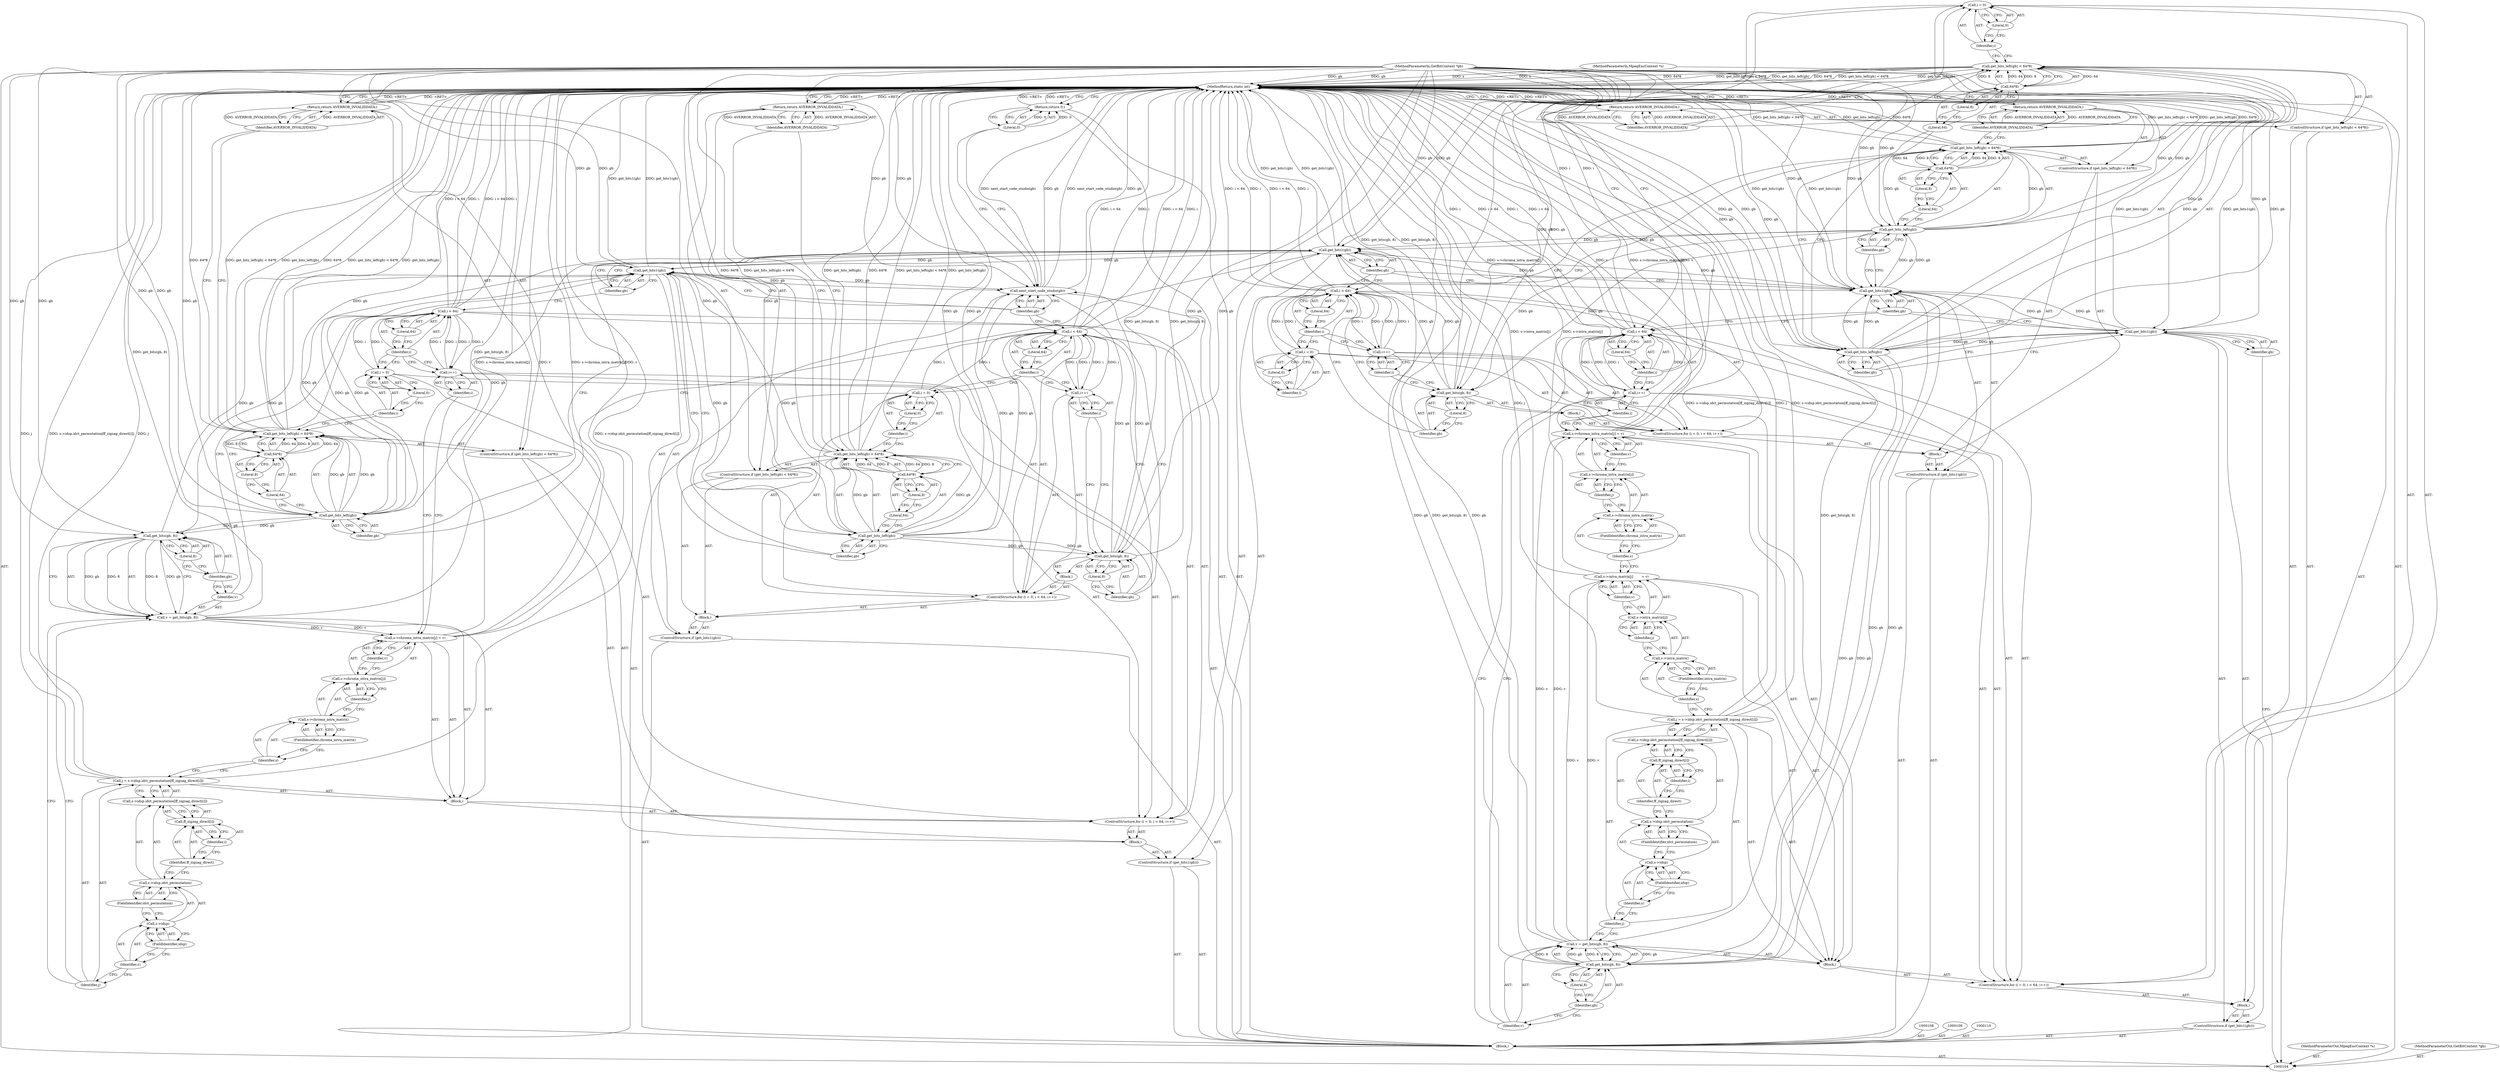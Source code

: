 digraph "0_FFmpeg_5aba5b89d0b1d73164d3b81764828bb8b20ff32a" {
"1000125" [label="(Call,i = 0)"];
"1000126" [label="(Identifier,i)"];
"1000127" [label="(Literal,0)"];
"1000128" [label="(Call,i < 64)"];
"1000129" [label="(Identifier,i)"];
"1000130" [label="(Literal,64)"];
"1000131" [label="(Call,i++)"];
"1000132" [label="(Identifier,i)"];
"1000133" [label="(Block,)"];
"1000124" [label="(ControlStructure,for (i = 0; i < 64; i++))"];
"1000134" [label="(Call,v = get_bits(gb, 8))"];
"1000135" [label="(Identifier,v)"];
"1000136" [label="(Call,get_bits(gb, 8))"];
"1000137" [label="(Identifier,gb)"];
"1000138" [label="(Literal,8)"];
"1000139" [label="(Call,j = s->idsp.idct_permutation[ff_zigzag_direct[i]])"];
"1000140" [label="(Identifier,j)"];
"1000141" [label="(Call,s->idsp.idct_permutation[ff_zigzag_direct[i]])"];
"1000142" [label="(Call,s->idsp.idct_permutation)"];
"1000143" [label="(Call,s->idsp)"];
"1000144" [label="(Identifier,s)"];
"1000145" [label="(FieldIdentifier,idsp)"];
"1000146" [label="(FieldIdentifier,idct_permutation)"];
"1000147" [label="(Call,ff_zigzag_direct[i])"];
"1000148" [label="(Identifier,ff_zigzag_direct)"];
"1000149" [label="(Identifier,i)"];
"1000150" [label="(Call,s->intra_matrix[j]        = v)"];
"1000151" [label="(Call,s->intra_matrix[j])"];
"1000152" [label="(Call,s->intra_matrix)"];
"1000153" [label="(Identifier,s)"];
"1000154" [label="(FieldIdentifier,intra_matrix)"];
"1000155" [label="(Identifier,j)"];
"1000156" [label="(Identifier,v)"];
"1000157" [label="(Call,s->chroma_intra_matrix[j] = v)"];
"1000158" [label="(Call,s->chroma_intra_matrix[j])"];
"1000159" [label="(Call,s->chroma_intra_matrix)"];
"1000160" [label="(Identifier,s)"];
"1000161" [label="(FieldIdentifier,chroma_intra_matrix)"];
"1000162" [label="(Identifier,j)"];
"1000163" [label="(Identifier,v)"];
"1000166" [label="(Identifier,gb)"];
"1000167" [label="(Block,)"];
"1000164" [label="(ControlStructure,if (get_bits1(gb)))"];
"1000165" [label="(Call,get_bits1(gb))"];
"1000169" [label="(Call,get_bits_left(gb) < 64*8)"];
"1000170" [label="(Call,get_bits_left(gb))"];
"1000171" [label="(Identifier,gb)"];
"1000172" [label="(Call,64*8)"];
"1000173" [label="(Literal,64)"];
"1000174" [label="(Literal,8)"];
"1000168" [label="(ControlStructure,if (get_bits_left(gb) < 64*8))"];
"1000266" [label="(MethodReturn,static int)"];
"1000105" [label="(MethodParameterIn,MpegEncContext *s)"];
"1000325" [label="(MethodParameterOut,MpegEncContext *s)"];
"1000106" [label="(MethodParameterIn,GetBitContext *gb)"];
"1000326" [label="(MethodParameterOut,GetBitContext *gb)"];
"1000175" [label="(Return,return AVERROR_INVALIDDATA;)"];
"1000176" [label="(Identifier,AVERROR_INVALIDDATA)"];
"1000178" [label="(Call,i = 0)"];
"1000179" [label="(Identifier,i)"];
"1000180" [label="(Literal,0)"];
"1000181" [label="(Call,i < 64)"];
"1000182" [label="(Identifier,i)"];
"1000183" [label="(Literal,64)"];
"1000184" [label="(Call,i++)"];
"1000185" [label="(Identifier,i)"];
"1000186" [label="(Block,)"];
"1000177" [label="(ControlStructure,for (i = 0; i < 64; i++))"];
"1000187" [label="(Call,get_bits(gb, 8))"];
"1000188" [label="(Identifier,gb)"];
"1000189" [label="(Literal,8)"];
"1000192" [label="(Identifier,gb)"];
"1000193" [label="(Block,)"];
"1000190" [label="(ControlStructure,if (get_bits1(gb)))"];
"1000191" [label="(Call,get_bits1(gb))"];
"1000195" [label="(Call,get_bits_left(gb) < 64*8)"];
"1000196" [label="(Call,get_bits_left(gb))"];
"1000197" [label="(Identifier,gb)"];
"1000198" [label="(Call,64*8)"];
"1000199" [label="(Literal,64)"];
"1000200" [label="(Literal,8)"];
"1000194" [label="(ControlStructure,if (get_bits_left(gb) < 64*8))"];
"1000201" [label="(Return,return AVERROR_INVALIDDATA;)"];
"1000202" [label="(Identifier,AVERROR_INVALIDDATA)"];
"1000107" [label="(Block,)"];
"1000204" [label="(Call,i = 0)"];
"1000205" [label="(Identifier,i)"];
"1000206" [label="(Literal,0)"];
"1000207" [label="(Call,i < 64)"];
"1000208" [label="(Identifier,i)"];
"1000209" [label="(Literal,64)"];
"1000210" [label="(Call,i++)"];
"1000211" [label="(Identifier,i)"];
"1000212" [label="(Block,)"];
"1000203" [label="(ControlStructure,for (i = 0; i < 64; i++))"];
"1000213" [label="(Call,v = get_bits(gb, 8))"];
"1000214" [label="(Identifier,v)"];
"1000215" [label="(Call,get_bits(gb, 8))"];
"1000216" [label="(Identifier,gb)"];
"1000217" [label="(Literal,8)"];
"1000218" [label="(Call,j = s->idsp.idct_permutation[ff_zigzag_direct[i]])"];
"1000219" [label="(Identifier,j)"];
"1000220" [label="(Call,s->idsp.idct_permutation[ff_zigzag_direct[i]])"];
"1000221" [label="(Call,s->idsp.idct_permutation)"];
"1000222" [label="(Call,s->idsp)"];
"1000223" [label="(Identifier,s)"];
"1000224" [label="(FieldIdentifier,idsp)"];
"1000225" [label="(FieldIdentifier,idct_permutation)"];
"1000226" [label="(Call,ff_zigzag_direct[i])"];
"1000227" [label="(Identifier,ff_zigzag_direct)"];
"1000228" [label="(Identifier,i)"];
"1000229" [label="(Call,s->chroma_intra_matrix[j] = v)"];
"1000230" [label="(Call,s->chroma_intra_matrix[j])"];
"1000231" [label="(Call,s->chroma_intra_matrix)"];
"1000232" [label="(Identifier,s)"];
"1000233" [label="(FieldIdentifier,chroma_intra_matrix)"];
"1000234" [label="(Identifier,j)"];
"1000235" [label="(Identifier,v)"];
"1000238" [label="(Identifier,gb)"];
"1000239" [label="(Block,)"];
"1000236" [label="(ControlStructure,if (get_bits1(gb)))"];
"1000237" [label="(Call,get_bits1(gb))"];
"1000241" [label="(Call,get_bits_left(gb) < 64*8)"];
"1000242" [label="(Call,get_bits_left(gb))"];
"1000243" [label="(Identifier,gb)"];
"1000244" [label="(Call,64*8)"];
"1000245" [label="(Literal,64)"];
"1000246" [label="(Literal,8)"];
"1000240" [label="(ControlStructure,if (get_bits_left(gb) < 64*8))"];
"1000247" [label="(Return,return AVERROR_INVALIDDATA;)"];
"1000248" [label="(Identifier,AVERROR_INVALIDDATA)"];
"1000250" [label="(Call,i = 0)"];
"1000251" [label="(Identifier,i)"];
"1000252" [label="(Literal,0)"];
"1000253" [label="(Call,i < 64)"];
"1000254" [label="(Identifier,i)"];
"1000255" [label="(Literal,64)"];
"1000256" [label="(Call,i++)"];
"1000257" [label="(Identifier,i)"];
"1000258" [label="(Block,)"];
"1000249" [label="(ControlStructure,for (i = 0; i < 64; i++))"];
"1000259" [label="(Call,get_bits(gb, 8))"];
"1000260" [label="(Identifier,gb)"];
"1000261" [label="(Literal,8)"];
"1000263" [label="(Identifier,gb)"];
"1000262" [label="(Call,next_start_code_studio(gb))"];
"1000265" [label="(Literal,0)"];
"1000264" [label="(Return,return 0;)"];
"1000113" [label="(Identifier,gb)"];
"1000114" [label="(Block,)"];
"1000111" [label="(ControlStructure,if (get_bits1(gb)))"];
"1000112" [label="(Call,get_bits1(gb))"];
"1000116" [label="(Call,get_bits_left(gb) < 64*8)"];
"1000117" [label="(Call,get_bits_left(gb))"];
"1000118" [label="(Identifier,gb)"];
"1000119" [label="(Call,64*8)"];
"1000120" [label="(Literal,64)"];
"1000121" [label="(Literal,8)"];
"1000115" [label="(ControlStructure,if (get_bits_left(gb) < 64*8))"];
"1000122" [label="(Return,return AVERROR_INVALIDDATA;)"];
"1000123" [label="(Identifier,AVERROR_INVALIDDATA)"];
"1000125" -> "1000124"  [label="AST: "];
"1000125" -> "1000127"  [label="CFG: "];
"1000126" -> "1000125"  [label="AST: "];
"1000127" -> "1000125"  [label="AST: "];
"1000129" -> "1000125"  [label="CFG: "];
"1000125" -> "1000128"  [label="DDG: i"];
"1000126" -> "1000125"  [label="AST: "];
"1000126" -> "1000116"  [label="CFG: "];
"1000127" -> "1000126"  [label="CFG: "];
"1000127" -> "1000125"  [label="AST: "];
"1000127" -> "1000126"  [label="CFG: "];
"1000125" -> "1000127"  [label="CFG: "];
"1000128" -> "1000124"  [label="AST: "];
"1000128" -> "1000130"  [label="CFG: "];
"1000129" -> "1000128"  [label="AST: "];
"1000130" -> "1000128"  [label="AST: "];
"1000135" -> "1000128"  [label="CFG: "];
"1000166" -> "1000128"  [label="CFG: "];
"1000128" -> "1000266"  [label="DDG: i"];
"1000128" -> "1000266"  [label="DDG: i < 64"];
"1000125" -> "1000128"  [label="DDG: i"];
"1000131" -> "1000128"  [label="DDG: i"];
"1000128" -> "1000131"  [label="DDG: i"];
"1000129" -> "1000128"  [label="AST: "];
"1000129" -> "1000125"  [label="CFG: "];
"1000129" -> "1000131"  [label="CFG: "];
"1000130" -> "1000129"  [label="CFG: "];
"1000130" -> "1000128"  [label="AST: "];
"1000130" -> "1000129"  [label="CFG: "];
"1000128" -> "1000130"  [label="CFG: "];
"1000131" -> "1000124"  [label="AST: "];
"1000131" -> "1000132"  [label="CFG: "];
"1000132" -> "1000131"  [label="AST: "];
"1000129" -> "1000131"  [label="CFG: "];
"1000131" -> "1000128"  [label="DDG: i"];
"1000128" -> "1000131"  [label="DDG: i"];
"1000132" -> "1000131"  [label="AST: "];
"1000132" -> "1000157"  [label="CFG: "];
"1000131" -> "1000132"  [label="CFG: "];
"1000133" -> "1000124"  [label="AST: "];
"1000134" -> "1000133"  [label="AST: "];
"1000139" -> "1000133"  [label="AST: "];
"1000150" -> "1000133"  [label="AST: "];
"1000157" -> "1000133"  [label="AST: "];
"1000124" -> "1000114"  [label="AST: "];
"1000125" -> "1000124"  [label="AST: "];
"1000128" -> "1000124"  [label="AST: "];
"1000131" -> "1000124"  [label="AST: "];
"1000133" -> "1000124"  [label="AST: "];
"1000134" -> "1000133"  [label="AST: "];
"1000134" -> "1000136"  [label="CFG: "];
"1000135" -> "1000134"  [label="AST: "];
"1000136" -> "1000134"  [label="AST: "];
"1000140" -> "1000134"  [label="CFG: "];
"1000134" -> "1000266"  [label="DDG: get_bits(gb, 8)"];
"1000136" -> "1000134"  [label="DDG: gb"];
"1000136" -> "1000134"  [label="DDG: 8"];
"1000134" -> "1000150"  [label="DDG: v"];
"1000134" -> "1000157"  [label="DDG: v"];
"1000135" -> "1000134"  [label="AST: "];
"1000135" -> "1000128"  [label="CFG: "];
"1000137" -> "1000135"  [label="CFG: "];
"1000136" -> "1000134"  [label="AST: "];
"1000136" -> "1000138"  [label="CFG: "];
"1000137" -> "1000136"  [label="AST: "];
"1000138" -> "1000136"  [label="AST: "];
"1000134" -> "1000136"  [label="CFG: "];
"1000136" -> "1000134"  [label="DDG: gb"];
"1000136" -> "1000134"  [label="DDG: 8"];
"1000117" -> "1000136"  [label="DDG: gb"];
"1000106" -> "1000136"  [label="DDG: gb"];
"1000136" -> "1000165"  [label="DDG: gb"];
"1000137" -> "1000136"  [label="AST: "];
"1000137" -> "1000135"  [label="CFG: "];
"1000138" -> "1000137"  [label="CFG: "];
"1000138" -> "1000136"  [label="AST: "];
"1000138" -> "1000137"  [label="CFG: "];
"1000136" -> "1000138"  [label="CFG: "];
"1000139" -> "1000133"  [label="AST: "];
"1000139" -> "1000141"  [label="CFG: "];
"1000140" -> "1000139"  [label="AST: "];
"1000141" -> "1000139"  [label="AST: "];
"1000153" -> "1000139"  [label="CFG: "];
"1000139" -> "1000266"  [label="DDG: s->idsp.idct_permutation[ff_zigzag_direct[i]]"];
"1000139" -> "1000266"  [label="DDG: j"];
"1000140" -> "1000139"  [label="AST: "];
"1000140" -> "1000134"  [label="CFG: "];
"1000144" -> "1000140"  [label="CFG: "];
"1000141" -> "1000139"  [label="AST: "];
"1000141" -> "1000147"  [label="CFG: "];
"1000142" -> "1000141"  [label="AST: "];
"1000147" -> "1000141"  [label="AST: "];
"1000139" -> "1000141"  [label="CFG: "];
"1000142" -> "1000141"  [label="AST: "];
"1000142" -> "1000146"  [label="CFG: "];
"1000143" -> "1000142"  [label="AST: "];
"1000146" -> "1000142"  [label="AST: "];
"1000148" -> "1000142"  [label="CFG: "];
"1000143" -> "1000142"  [label="AST: "];
"1000143" -> "1000145"  [label="CFG: "];
"1000144" -> "1000143"  [label="AST: "];
"1000145" -> "1000143"  [label="AST: "];
"1000146" -> "1000143"  [label="CFG: "];
"1000144" -> "1000143"  [label="AST: "];
"1000144" -> "1000140"  [label="CFG: "];
"1000145" -> "1000144"  [label="CFG: "];
"1000145" -> "1000143"  [label="AST: "];
"1000145" -> "1000144"  [label="CFG: "];
"1000143" -> "1000145"  [label="CFG: "];
"1000146" -> "1000142"  [label="AST: "];
"1000146" -> "1000143"  [label="CFG: "];
"1000142" -> "1000146"  [label="CFG: "];
"1000147" -> "1000141"  [label="AST: "];
"1000147" -> "1000149"  [label="CFG: "];
"1000148" -> "1000147"  [label="AST: "];
"1000149" -> "1000147"  [label="AST: "];
"1000141" -> "1000147"  [label="CFG: "];
"1000148" -> "1000147"  [label="AST: "];
"1000148" -> "1000142"  [label="CFG: "];
"1000149" -> "1000148"  [label="CFG: "];
"1000149" -> "1000147"  [label="AST: "];
"1000149" -> "1000148"  [label="CFG: "];
"1000147" -> "1000149"  [label="CFG: "];
"1000150" -> "1000133"  [label="AST: "];
"1000150" -> "1000156"  [label="CFG: "];
"1000151" -> "1000150"  [label="AST: "];
"1000156" -> "1000150"  [label="AST: "];
"1000160" -> "1000150"  [label="CFG: "];
"1000150" -> "1000266"  [label="DDG: s->intra_matrix[j]"];
"1000134" -> "1000150"  [label="DDG: v"];
"1000151" -> "1000150"  [label="AST: "];
"1000151" -> "1000155"  [label="CFG: "];
"1000152" -> "1000151"  [label="AST: "];
"1000155" -> "1000151"  [label="AST: "];
"1000156" -> "1000151"  [label="CFG: "];
"1000152" -> "1000151"  [label="AST: "];
"1000152" -> "1000154"  [label="CFG: "];
"1000153" -> "1000152"  [label="AST: "];
"1000154" -> "1000152"  [label="AST: "];
"1000155" -> "1000152"  [label="CFG: "];
"1000153" -> "1000152"  [label="AST: "];
"1000153" -> "1000139"  [label="CFG: "];
"1000154" -> "1000153"  [label="CFG: "];
"1000154" -> "1000152"  [label="AST: "];
"1000154" -> "1000153"  [label="CFG: "];
"1000152" -> "1000154"  [label="CFG: "];
"1000155" -> "1000151"  [label="AST: "];
"1000155" -> "1000152"  [label="CFG: "];
"1000151" -> "1000155"  [label="CFG: "];
"1000156" -> "1000150"  [label="AST: "];
"1000156" -> "1000151"  [label="CFG: "];
"1000150" -> "1000156"  [label="CFG: "];
"1000157" -> "1000133"  [label="AST: "];
"1000157" -> "1000163"  [label="CFG: "];
"1000158" -> "1000157"  [label="AST: "];
"1000163" -> "1000157"  [label="AST: "];
"1000132" -> "1000157"  [label="CFG: "];
"1000157" -> "1000266"  [label="DDG: s->chroma_intra_matrix[j]"];
"1000157" -> "1000266"  [label="DDG: v"];
"1000134" -> "1000157"  [label="DDG: v"];
"1000158" -> "1000157"  [label="AST: "];
"1000158" -> "1000162"  [label="CFG: "];
"1000159" -> "1000158"  [label="AST: "];
"1000162" -> "1000158"  [label="AST: "];
"1000163" -> "1000158"  [label="CFG: "];
"1000159" -> "1000158"  [label="AST: "];
"1000159" -> "1000161"  [label="CFG: "];
"1000160" -> "1000159"  [label="AST: "];
"1000161" -> "1000159"  [label="AST: "];
"1000162" -> "1000159"  [label="CFG: "];
"1000160" -> "1000159"  [label="AST: "];
"1000160" -> "1000150"  [label="CFG: "];
"1000161" -> "1000160"  [label="CFG: "];
"1000161" -> "1000159"  [label="AST: "];
"1000161" -> "1000160"  [label="CFG: "];
"1000159" -> "1000161"  [label="CFG: "];
"1000162" -> "1000158"  [label="AST: "];
"1000162" -> "1000159"  [label="CFG: "];
"1000158" -> "1000162"  [label="CFG: "];
"1000163" -> "1000157"  [label="AST: "];
"1000163" -> "1000158"  [label="CFG: "];
"1000157" -> "1000163"  [label="CFG: "];
"1000166" -> "1000165"  [label="AST: "];
"1000166" -> "1000128"  [label="CFG: "];
"1000166" -> "1000112"  [label="CFG: "];
"1000165" -> "1000166"  [label="CFG: "];
"1000167" -> "1000164"  [label="AST: "];
"1000168" -> "1000167"  [label="AST: "];
"1000177" -> "1000167"  [label="AST: "];
"1000164" -> "1000107"  [label="AST: "];
"1000165" -> "1000164"  [label="AST: "];
"1000167" -> "1000164"  [label="AST: "];
"1000165" -> "1000164"  [label="AST: "];
"1000165" -> "1000166"  [label="CFG: "];
"1000166" -> "1000165"  [label="AST: "];
"1000171" -> "1000165"  [label="CFG: "];
"1000192" -> "1000165"  [label="CFG: "];
"1000165" -> "1000266"  [label="DDG: get_bits1(gb)"];
"1000117" -> "1000165"  [label="DDG: gb"];
"1000112" -> "1000165"  [label="DDG: gb"];
"1000136" -> "1000165"  [label="DDG: gb"];
"1000106" -> "1000165"  [label="DDG: gb"];
"1000165" -> "1000170"  [label="DDG: gb"];
"1000165" -> "1000191"  [label="DDG: gb"];
"1000169" -> "1000168"  [label="AST: "];
"1000169" -> "1000172"  [label="CFG: "];
"1000170" -> "1000169"  [label="AST: "];
"1000172" -> "1000169"  [label="AST: "];
"1000176" -> "1000169"  [label="CFG: "];
"1000179" -> "1000169"  [label="CFG: "];
"1000169" -> "1000266"  [label="DDG: 64*8"];
"1000169" -> "1000266"  [label="DDG: get_bits_left(gb) < 64*8"];
"1000169" -> "1000266"  [label="DDG: get_bits_left(gb)"];
"1000170" -> "1000169"  [label="DDG: gb"];
"1000172" -> "1000169"  [label="DDG: 64"];
"1000172" -> "1000169"  [label="DDG: 8"];
"1000170" -> "1000169"  [label="AST: "];
"1000170" -> "1000171"  [label="CFG: "];
"1000171" -> "1000170"  [label="AST: "];
"1000173" -> "1000170"  [label="CFG: "];
"1000170" -> "1000266"  [label="DDG: gb"];
"1000170" -> "1000169"  [label="DDG: gb"];
"1000165" -> "1000170"  [label="DDG: gb"];
"1000106" -> "1000170"  [label="DDG: gb"];
"1000170" -> "1000187"  [label="DDG: gb"];
"1000170" -> "1000191"  [label="DDG: gb"];
"1000171" -> "1000170"  [label="AST: "];
"1000171" -> "1000165"  [label="CFG: "];
"1000170" -> "1000171"  [label="CFG: "];
"1000172" -> "1000169"  [label="AST: "];
"1000172" -> "1000174"  [label="CFG: "];
"1000173" -> "1000172"  [label="AST: "];
"1000174" -> "1000172"  [label="AST: "];
"1000169" -> "1000172"  [label="CFG: "];
"1000172" -> "1000169"  [label="DDG: 64"];
"1000172" -> "1000169"  [label="DDG: 8"];
"1000173" -> "1000172"  [label="AST: "];
"1000173" -> "1000170"  [label="CFG: "];
"1000174" -> "1000173"  [label="CFG: "];
"1000174" -> "1000172"  [label="AST: "];
"1000174" -> "1000173"  [label="CFG: "];
"1000172" -> "1000174"  [label="CFG: "];
"1000168" -> "1000167"  [label="AST: "];
"1000169" -> "1000168"  [label="AST: "];
"1000175" -> "1000168"  [label="AST: "];
"1000266" -> "1000104"  [label="AST: "];
"1000266" -> "1000122"  [label="CFG: "];
"1000266" -> "1000175"  [label="CFG: "];
"1000266" -> "1000201"  [label="CFG: "];
"1000266" -> "1000247"  [label="CFG: "];
"1000266" -> "1000264"  [label="CFG: "];
"1000247" -> "1000266"  [label="DDG: <RET>"];
"1000201" -> "1000266"  [label="DDG: <RET>"];
"1000264" -> "1000266"  [label="DDG: <RET>"];
"1000122" -> "1000266"  [label="DDG: <RET>"];
"1000237" -> "1000266"  [label="DDG: get_bits1(gb)"];
"1000253" -> "1000266"  [label="DDG: i"];
"1000253" -> "1000266"  [label="DDG: i < 64"];
"1000181" -> "1000266"  [label="DDG: i < 64"];
"1000181" -> "1000266"  [label="DDG: i"];
"1000207" -> "1000266"  [label="DDG: i"];
"1000207" -> "1000266"  [label="DDG: i < 64"];
"1000117" -> "1000266"  [label="DDG: gb"];
"1000112" -> "1000266"  [label="DDG: get_bits1(gb)"];
"1000262" -> "1000266"  [label="DDG: next_start_code_studio(gb)"];
"1000262" -> "1000266"  [label="DDG: gb"];
"1000196" -> "1000266"  [label="DDG: gb"];
"1000116" -> "1000266"  [label="DDG: get_bits_left(gb) < 64*8"];
"1000116" -> "1000266"  [label="DDG: get_bits_left(gb)"];
"1000116" -> "1000266"  [label="DDG: 64*8"];
"1000259" -> "1000266"  [label="DDG: get_bits(gb, 8)"];
"1000169" -> "1000266"  [label="DDG: 64*8"];
"1000169" -> "1000266"  [label="DDG: get_bits_left(gb) < 64*8"];
"1000169" -> "1000266"  [label="DDG: get_bits_left(gb)"];
"1000187" -> "1000266"  [label="DDG: get_bits(gb, 8)"];
"1000150" -> "1000266"  [label="DDG: s->intra_matrix[j]"];
"1000229" -> "1000266"  [label="DDG: v"];
"1000229" -> "1000266"  [label="DDG: s->chroma_intra_matrix[j]"];
"1000105" -> "1000266"  [label="DDG: s"];
"1000218" -> "1000266"  [label="DDG: j"];
"1000218" -> "1000266"  [label="DDG: s->idsp.idct_permutation[ff_zigzag_direct[i]]"];
"1000139" -> "1000266"  [label="DDG: s->idsp.idct_permutation[ff_zigzag_direct[i]]"];
"1000139" -> "1000266"  [label="DDG: j"];
"1000195" -> "1000266"  [label="DDG: get_bits_left(gb) < 64*8"];
"1000195" -> "1000266"  [label="DDG: get_bits_left(gb)"];
"1000195" -> "1000266"  [label="DDG: 64*8"];
"1000128" -> "1000266"  [label="DDG: i"];
"1000128" -> "1000266"  [label="DDG: i < 64"];
"1000157" -> "1000266"  [label="DDG: s->chroma_intra_matrix[j]"];
"1000157" -> "1000266"  [label="DDG: v"];
"1000191" -> "1000266"  [label="DDG: get_bits1(gb)"];
"1000134" -> "1000266"  [label="DDG: get_bits(gb, 8)"];
"1000241" -> "1000266"  [label="DDG: get_bits_left(gb)"];
"1000241" -> "1000266"  [label="DDG: 64*8"];
"1000241" -> "1000266"  [label="DDG: get_bits_left(gb) < 64*8"];
"1000170" -> "1000266"  [label="DDG: gb"];
"1000213" -> "1000266"  [label="DDG: get_bits(gb, 8)"];
"1000242" -> "1000266"  [label="DDG: gb"];
"1000106" -> "1000266"  [label="DDG: gb"];
"1000165" -> "1000266"  [label="DDG: get_bits1(gb)"];
"1000175" -> "1000266"  [label="DDG: <RET>"];
"1000105" -> "1000104"  [label="AST: "];
"1000105" -> "1000266"  [label="DDG: s"];
"1000325" -> "1000104"  [label="AST: "];
"1000106" -> "1000104"  [label="AST: "];
"1000106" -> "1000266"  [label="DDG: gb"];
"1000106" -> "1000112"  [label="DDG: gb"];
"1000106" -> "1000117"  [label="DDG: gb"];
"1000106" -> "1000136"  [label="DDG: gb"];
"1000106" -> "1000165"  [label="DDG: gb"];
"1000106" -> "1000170"  [label="DDG: gb"];
"1000106" -> "1000187"  [label="DDG: gb"];
"1000106" -> "1000191"  [label="DDG: gb"];
"1000106" -> "1000196"  [label="DDG: gb"];
"1000106" -> "1000215"  [label="DDG: gb"];
"1000106" -> "1000237"  [label="DDG: gb"];
"1000106" -> "1000242"  [label="DDG: gb"];
"1000106" -> "1000259"  [label="DDG: gb"];
"1000106" -> "1000262"  [label="DDG: gb"];
"1000326" -> "1000104"  [label="AST: "];
"1000175" -> "1000168"  [label="AST: "];
"1000175" -> "1000176"  [label="CFG: "];
"1000176" -> "1000175"  [label="AST: "];
"1000266" -> "1000175"  [label="CFG: "];
"1000175" -> "1000266"  [label="DDG: <RET>"];
"1000176" -> "1000175"  [label="DDG: AVERROR_INVALIDDATA"];
"1000176" -> "1000175"  [label="AST: "];
"1000176" -> "1000169"  [label="CFG: "];
"1000175" -> "1000176"  [label="CFG: "];
"1000176" -> "1000175"  [label="DDG: AVERROR_INVALIDDATA"];
"1000178" -> "1000177"  [label="AST: "];
"1000178" -> "1000180"  [label="CFG: "];
"1000179" -> "1000178"  [label="AST: "];
"1000180" -> "1000178"  [label="AST: "];
"1000182" -> "1000178"  [label="CFG: "];
"1000178" -> "1000181"  [label="DDG: i"];
"1000179" -> "1000178"  [label="AST: "];
"1000179" -> "1000169"  [label="CFG: "];
"1000180" -> "1000179"  [label="CFG: "];
"1000180" -> "1000178"  [label="AST: "];
"1000180" -> "1000179"  [label="CFG: "];
"1000178" -> "1000180"  [label="CFG: "];
"1000181" -> "1000177"  [label="AST: "];
"1000181" -> "1000183"  [label="CFG: "];
"1000182" -> "1000181"  [label="AST: "];
"1000183" -> "1000181"  [label="AST: "];
"1000188" -> "1000181"  [label="CFG: "];
"1000192" -> "1000181"  [label="CFG: "];
"1000181" -> "1000266"  [label="DDG: i < 64"];
"1000181" -> "1000266"  [label="DDG: i"];
"1000184" -> "1000181"  [label="DDG: i"];
"1000178" -> "1000181"  [label="DDG: i"];
"1000181" -> "1000184"  [label="DDG: i"];
"1000182" -> "1000181"  [label="AST: "];
"1000182" -> "1000178"  [label="CFG: "];
"1000182" -> "1000184"  [label="CFG: "];
"1000183" -> "1000182"  [label="CFG: "];
"1000183" -> "1000181"  [label="AST: "];
"1000183" -> "1000182"  [label="CFG: "];
"1000181" -> "1000183"  [label="CFG: "];
"1000184" -> "1000177"  [label="AST: "];
"1000184" -> "1000185"  [label="CFG: "];
"1000185" -> "1000184"  [label="AST: "];
"1000182" -> "1000184"  [label="CFG: "];
"1000184" -> "1000181"  [label="DDG: i"];
"1000181" -> "1000184"  [label="DDG: i"];
"1000185" -> "1000184"  [label="AST: "];
"1000185" -> "1000187"  [label="CFG: "];
"1000184" -> "1000185"  [label="CFG: "];
"1000186" -> "1000177"  [label="AST: "];
"1000187" -> "1000186"  [label="AST: "];
"1000177" -> "1000167"  [label="AST: "];
"1000178" -> "1000177"  [label="AST: "];
"1000181" -> "1000177"  [label="AST: "];
"1000184" -> "1000177"  [label="AST: "];
"1000186" -> "1000177"  [label="AST: "];
"1000187" -> "1000186"  [label="AST: "];
"1000187" -> "1000189"  [label="CFG: "];
"1000188" -> "1000187"  [label="AST: "];
"1000189" -> "1000187"  [label="AST: "];
"1000185" -> "1000187"  [label="CFG: "];
"1000187" -> "1000266"  [label="DDG: get_bits(gb, 8)"];
"1000170" -> "1000187"  [label="DDG: gb"];
"1000106" -> "1000187"  [label="DDG: gb"];
"1000187" -> "1000191"  [label="DDG: gb"];
"1000188" -> "1000187"  [label="AST: "];
"1000188" -> "1000181"  [label="CFG: "];
"1000189" -> "1000188"  [label="CFG: "];
"1000189" -> "1000187"  [label="AST: "];
"1000189" -> "1000188"  [label="CFG: "];
"1000187" -> "1000189"  [label="CFG: "];
"1000192" -> "1000191"  [label="AST: "];
"1000192" -> "1000181"  [label="CFG: "];
"1000192" -> "1000165"  [label="CFG: "];
"1000191" -> "1000192"  [label="CFG: "];
"1000193" -> "1000190"  [label="AST: "];
"1000194" -> "1000193"  [label="AST: "];
"1000203" -> "1000193"  [label="AST: "];
"1000190" -> "1000107"  [label="AST: "];
"1000191" -> "1000190"  [label="AST: "];
"1000193" -> "1000190"  [label="AST: "];
"1000191" -> "1000190"  [label="AST: "];
"1000191" -> "1000192"  [label="CFG: "];
"1000192" -> "1000191"  [label="AST: "];
"1000197" -> "1000191"  [label="CFG: "];
"1000238" -> "1000191"  [label="CFG: "];
"1000191" -> "1000266"  [label="DDG: get_bits1(gb)"];
"1000187" -> "1000191"  [label="DDG: gb"];
"1000165" -> "1000191"  [label="DDG: gb"];
"1000170" -> "1000191"  [label="DDG: gb"];
"1000106" -> "1000191"  [label="DDG: gb"];
"1000191" -> "1000196"  [label="DDG: gb"];
"1000191" -> "1000237"  [label="DDG: gb"];
"1000195" -> "1000194"  [label="AST: "];
"1000195" -> "1000198"  [label="CFG: "];
"1000196" -> "1000195"  [label="AST: "];
"1000198" -> "1000195"  [label="AST: "];
"1000202" -> "1000195"  [label="CFG: "];
"1000205" -> "1000195"  [label="CFG: "];
"1000195" -> "1000266"  [label="DDG: get_bits_left(gb) < 64*8"];
"1000195" -> "1000266"  [label="DDG: get_bits_left(gb)"];
"1000195" -> "1000266"  [label="DDG: 64*8"];
"1000196" -> "1000195"  [label="DDG: gb"];
"1000198" -> "1000195"  [label="DDG: 64"];
"1000198" -> "1000195"  [label="DDG: 8"];
"1000196" -> "1000195"  [label="AST: "];
"1000196" -> "1000197"  [label="CFG: "];
"1000197" -> "1000196"  [label="AST: "];
"1000199" -> "1000196"  [label="CFG: "];
"1000196" -> "1000266"  [label="DDG: gb"];
"1000196" -> "1000195"  [label="DDG: gb"];
"1000191" -> "1000196"  [label="DDG: gb"];
"1000106" -> "1000196"  [label="DDG: gb"];
"1000196" -> "1000215"  [label="DDG: gb"];
"1000196" -> "1000237"  [label="DDG: gb"];
"1000197" -> "1000196"  [label="AST: "];
"1000197" -> "1000191"  [label="CFG: "];
"1000196" -> "1000197"  [label="CFG: "];
"1000198" -> "1000195"  [label="AST: "];
"1000198" -> "1000200"  [label="CFG: "];
"1000199" -> "1000198"  [label="AST: "];
"1000200" -> "1000198"  [label="AST: "];
"1000195" -> "1000198"  [label="CFG: "];
"1000198" -> "1000195"  [label="DDG: 64"];
"1000198" -> "1000195"  [label="DDG: 8"];
"1000199" -> "1000198"  [label="AST: "];
"1000199" -> "1000196"  [label="CFG: "];
"1000200" -> "1000199"  [label="CFG: "];
"1000200" -> "1000198"  [label="AST: "];
"1000200" -> "1000199"  [label="CFG: "];
"1000198" -> "1000200"  [label="CFG: "];
"1000194" -> "1000193"  [label="AST: "];
"1000195" -> "1000194"  [label="AST: "];
"1000201" -> "1000194"  [label="AST: "];
"1000201" -> "1000194"  [label="AST: "];
"1000201" -> "1000202"  [label="CFG: "];
"1000202" -> "1000201"  [label="AST: "];
"1000266" -> "1000201"  [label="CFG: "];
"1000201" -> "1000266"  [label="DDG: <RET>"];
"1000202" -> "1000201"  [label="DDG: AVERROR_INVALIDDATA"];
"1000202" -> "1000201"  [label="AST: "];
"1000202" -> "1000195"  [label="CFG: "];
"1000201" -> "1000202"  [label="CFG: "];
"1000202" -> "1000201"  [label="DDG: AVERROR_INVALIDDATA"];
"1000107" -> "1000104"  [label="AST: "];
"1000108" -> "1000107"  [label="AST: "];
"1000109" -> "1000107"  [label="AST: "];
"1000110" -> "1000107"  [label="AST: "];
"1000111" -> "1000107"  [label="AST: "];
"1000164" -> "1000107"  [label="AST: "];
"1000190" -> "1000107"  [label="AST: "];
"1000236" -> "1000107"  [label="AST: "];
"1000262" -> "1000107"  [label="AST: "];
"1000264" -> "1000107"  [label="AST: "];
"1000204" -> "1000203"  [label="AST: "];
"1000204" -> "1000206"  [label="CFG: "];
"1000205" -> "1000204"  [label="AST: "];
"1000206" -> "1000204"  [label="AST: "];
"1000208" -> "1000204"  [label="CFG: "];
"1000204" -> "1000207"  [label="DDG: i"];
"1000205" -> "1000204"  [label="AST: "];
"1000205" -> "1000195"  [label="CFG: "];
"1000206" -> "1000205"  [label="CFG: "];
"1000206" -> "1000204"  [label="AST: "];
"1000206" -> "1000205"  [label="CFG: "];
"1000204" -> "1000206"  [label="CFG: "];
"1000207" -> "1000203"  [label="AST: "];
"1000207" -> "1000209"  [label="CFG: "];
"1000208" -> "1000207"  [label="AST: "];
"1000209" -> "1000207"  [label="AST: "];
"1000214" -> "1000207"  [label="CFG: "];
"1000238" -> "1000207"  [label="CFG: "];
"1000207" -> "1000266"  [label="DDG: i"];
"1000207" -> "1000266"  [label="DDG: i < 64"];
"1000210" -> "1000207"  [label="DDG: i"];
"1000204" -> "1000207"  [label="DDG: i"];
"1000207" -> "1000210"  [label="DDG: i"];
"1000208" -> "1000207"  [label="AST: "];
"1000208" -> "1000204"  [label="CFG: "];
"1000208" -> "1000210"  [label="CFG: "];
"1000209" -> "1000208"  [label="CFG: "];
"1000209" -> "1000207"  [label="AST: "];
"1000209" -> "1000208"  [label="CFG: "];
"1000207" -> "1000209"  [label="CFG: "];
"1000210" -> "1000203"  [label="AST: "];
"1000210" -> "1000211"  [label="CFG: "];
"1000211" -> "1000210"  [label="AST: "];
"1000208" -> "1000210"  [label="CFG: "];
"1000210" -> "1000207"  [label="DDG: i"];
"1000207" -> "1000210"  [label="DDG: i"];
"1000211" -> "1000210"  [label="AST: "];
"1000211" -> "1000229"  [label="CFG: "];
"1000210" -> "1000211"  [label="CFG: "];
"1000212" -> "1000203"  [label="AST: "];
"1000213" -> "1000212"  [label="AST: "];
"1000218" -> "1000212"  [label="AST: "];
"1000229" -> "1000212"  [label="AST: "];
"1000203" -> "1000193"  [label="AST: "];
"1000204" -> "1000203"  [label="AST: "];
"1000207" -> "1000203"  [label="AST: "];
"1000210" -> "1000203"  [label="AST: "];
"1000212" -> "1000203"  [label="AST: "];
"1000213" -> "1000212"  [label="AST: "];
"1000213" -> "1000215"  [label="CFG: "];
"1000214" -> "1000213"  [label="AST: "];
"1000215" -> "1000213"  [label="AST: "];
"1000219" -> "1000213"  [label="CFG: "];
"1000213" -> "1000266"  [label="DDG: get_bits(gb, 8)"];
"1000215" -> "1000213"  [label="DDG: gb"];
"1000215" -> "1000213"  [label="DDG: 8"];
"1000213" -> "1000229"  [label="DDG: v"];
"1000214" -> "1000213"  [label="AST: "];
"1000214" -> "1000207"  [label="CFG: "];
"1000216" -> "1000214"  [label="CFG: "];
"1000215" -> "1000213"  [label="AST: "];
"1000215" -> "1000217"  [label="CFG: "];
"1000216" -> "1000215"  [label="AST: "];
"1000217" -> "1000215"  [label="AST: "];
"1000213" -> "1000215"  [label="CFG: "];
"1000215" -> "1000213"  [label="DDG: gb"];
"1000215" -> "1000213"  [label="DDG: 8"];
"1000196" -> "1000215"  [label="DDG: gb"];
"1000106" -> "1000215"  [label="DDG: gb"];
"1000215" -> "1000237"  [label="DDG: gb"];
"1000216" -> "1000215"  [label="AST: "];
"1000216" -> "1000214"  [label="CFG: "];
"1000217" -> "1000216"  [label="CFG: "];
"1000217" -> "1000215"  [label="AST: "];
"1000217" -> "1000216"  [label="CFG: "];
"1000215" -> "1000217"  [label="CFG: "];
"1000218" -> "1000212"  [label="AST: "];
"1000218" -> "1000220"  [label="CFG: "];
"1000219" -> "1000218"  [label="AST: "];
"1000220" -> "1000218"  [label="AST: "];
"1000232" -> "1000218"  [label="CFG: "];
"1000218" -> "1000266"  [label="DDG: j"];
"1000218" -> "1000266"  [label="DDG: s->idsp.idct_permutation[ff_zigzag_direct[i]]"];
"1000219" -> "1000218"  [label="AST: "];
"1000219" -> "1000213"  [label="CFG: "];
"1000223" -> "1000219"  [label="CFG: "];
"1000220" -> "1000218"  [label="AST: "];
"1000220" -> "1000226"  [label="CFG: "];
"1000221" -> "1000220"  [label="AST: "];
"1000226" -> "1000220"  [label="AST: "];
"1000218" -> "1000220"  [label="CFG: "];
"1000221" -> "1000220"  [label="AST: "];
"1000221" -> "1000225"  [label="CFG: "];
"1000222" -> "1000221"  [label="AST: "];
"1000225" -> "1000221"  [label="AST: "];
"1000227" -> "1000221"  [label="CFG: "];
"1000222" -> "1000221"  [label="AST: "];
"1000222" -> "1000224"  [label="CFG: "];
"1000223" -> "1000222"  [label="AST: "];
"1000224" -> "1000222"  [label="AST: "];
"1000225" -> "1000222"  [label="CFG: "];
"1000223" -> "1000222"  [label="AST: "];
"1000223" -> "1000219"  [label="CFG: "];
"1000224" -> "1000223"  [label="CFG: "];
"1000224" -> "1000222"  [label="AST: "];
"1000224" -> "1000223"  [label="CFG: "];
"1000222" -> "1000224"  [label="CFG: "];
"1000225" -> "1000221"  [label="AST: "];
"1000225" -> "1000222"  [label="CFG: "];
"1000221" -> "1000225"  [label="CFG: "];
"1000226" -> "1000220"  [label="AST: "];
"1000226" -> "1000228"  [label="CFG: "];
"1000227" -> "1000226"  [label="AST: "];
"1000228" -> "1000226"  [label="AST: "];
"1000220" -> "1000226"  [label="CFG: "];
"1000227" -> "1000226"  [label="AST: "];
"1000227" -> "1000221"  [label="CFG: "];
"1000228" -> "1000227"  [label="CFG: "];
"1000228" -> "1000226"  [label="AST: "];
"1000228" -> "1000227"  [label="CFG: "];
"1000226" -> "1000228"  [label="CFG: "];
"1000229" -> "1000212"  [label="AST: "];
"1000229" -> "1000235"  [label="CFG: "];
"1000230" -> "1000229"  [label="AST: "];
"1000235" -> "1000229"  [label="AST: "];
"1000211" -> "1000229"  [label="CFG: "];
"1000229" -> "1000266"  [label="DDG: v"];
"1000229" -> "1000266"  [label="DDG: s->chroma_intra_matrix[j]"];
"1000213" -> "1000229"  [label="DDG: v"];
"1000230" -> "1000229"  [label="AST: "];
"1000230" -> "1000234"  [label="CFG: "];
"1000231" -> "1000230"  [label="AST: "];
"1000234" -> "1000230"  [label="AST: "];
"1000235" -> "1000230"  [label="CFG: "];
"1000231" -> "1000230"  [label="AST: "];
"1000231" -> "1000233"  [label="CFG: "];
"1000232" -> "1000231"  [label="AST: "];
"1000233" -> "1000231"  [label="AST: "];
"1000234" -> "1000231"  [label="CFG: "];
"1000232" -> "1000231"  [label="AST: "];
"1000232" -> "1000218"  [label="CFG: "];
"1000233" -> "1000232"  [label="CFG: "];
"1000233" -> "1000231"  [label="AST: "];
"1000233" -> "1000232"  [label="CFG: "];
"1000231" -> "1000233"  [label="CFG: "];
"1000234" -> "1000230"  [label="AST: "];
"1000234" -> "1000231"  [label="CFG: "];
"1000230" -> "1000234"  [label="CFG: "];
"1000235" -> "1000229"  [label="AST: "];
"1000235" -> "1000230"  [label="CFG: "];
"1000229" -> "1000235"  [label="CFG: "];
"1000238" -> "1000237"  [label="AST: "];
"1000237" -> "1000238"  [label="CFG: "];
"1000238" -> "1000191"  [label="CFG: "];
"1000239" -> "1000236"  [label="AST: "];
"1000240" -> "1000239"  [label="AST: "];
"1000249" -> "1000239"  [label="AST: "];
"1000236" -> "1000107"  [label="AST: "];
"1000237" -> "1000236"  [label="AST: "];
"1000239" -> "1000236"  [label="AST: "];
"1000237" -> "1000236"  [label="AST: "];
"1000237" -> "1000238"  [label="CFG: "];
"1000238" -> "1000237"  [label="AST: "];
"1000243" -> "1000237"  [label="CFG: "];
"1000263" -> "1000237"  [label="CFG: "];
"1000237" -> "1000266"  [label="DDG: get_bits1(gb)"];
"1000215" -> "1000237"  [label="DDG: gb"];
"1000196" -> "1000237"  [label="DDG: gb"];
"1000191" -> "1000237"  [label="DDG: gb"];
"1000106" -> "1000237"  [label="DDG: gb"];
"1000237" -> "1000242"  [label="DDG: gb"];
"1000237" -> "1000262"  [label="DDG: gb"];
"1000241" -> "1000240"  [label="AST: "];
"1000241" -> "1000244"  [label="CFG: "];
"1000242" -> "1000241"  [label="AST: "];
"1000244" -> "1000241"  [label="AST: "];
"1000248" -> "1000241"  [label="CFG: "];
"1000251" -> "1000241"  [label="CFG: "];
"1000241" -> "1000266"  [label="DDG: get_bits_left(gb)"];
"1000241" -> "1000266"  [label="DDG: 64*8"];
"1000241" -> "1000266"  [label="DDG: get_bits_left(gb) < 64*8"];
"1000242" -> "1000241"  [label="DDG: gb"];
"1000244" -> "1000241"  [label="DDG: 64"];
"1000244" -> "1000241"  [label="DDG: 8"];
"1000242" -> "1000241"  [label="AST: "];
"1000242" -> "1000243"  [label="CFG: "];
"1000243" -> "1000242"  [label="AST: "];
"1000245" -> "1000242"  [label="CFG: "];
"1000242" -> "1000266"  [label="DDG: gb"];
"1000242" -> "1000241"  [label="DDG: gb"];
"1000237" -> "1000242"  [label="DDG: gb"];
"1000106" -> "1000242"  [label="DDG: gb"];
"1000242" -> "1000259"  [label="DDG: gb"];
"1000242" -> "1000262"  [label="DDG: gb"];
"1000243" -> "1000242"  [label="AST: "];
"1000243" -> "1000237"  [label="CFG: "];
"1000242" -> "1000243"  [label="CFG: "];
"1000244" -> "1000241"  [label="AST: "];
"1000244" -> "1000246"  [label="CFG: "];
"1000245" -> "1000244"  [label="AST: "];
"1000246" -> "1000244"  [label="AST: "];
"1000241" -> "1000244"  [label="CFG: "];
"1000244" -> "1000241"  [label="DDG: 64"];
"1000244" -> "1000241"  [label="DDG: 8"];
"1000245" -> "1000244"  [label="AST: "];
"1000245" -> "1000242"  [label="CFG: "];
"1000246" -> "1000245"  [label="CFG: "];
"1000246" -> "1000244"  [label="AST: "];
"1000246" -> "1000245"  [label="CFG: "];
"1000244" -> "1000246"  [label="CFG: "];
"1000240" -> "1000239"  [label="AST: "];
"1000241" -> "1000240"  [label="AST: "];
"1000247" -> "1000240"  [label="AST: "];
"1000247" -> "1000240"  [label="AST: "];
"1000247" -> "1000248"  [label="CFG: "];
"1000248" -> "1000247"  [label="AST: "];
"1000266" -> "1000247"  [label="CFG: "];
"1000247" -> "1000266"  [label="DDG: <RET>"];
"1000248" -> "1000247"  [label="DDG: AVERROR_INVALIDDATA"];
"1000248" -> "1000247"  [label="AST: "];
"1000248" -> "1000241"  [label="CFG: "];
"1000247" -> "1000248"  [label="CFG: "];
"1000248" -> "1000247"  [label="DDG: AVERROR_INVALIDDATA"];
"1000250" -> "1000249"  [label="AST: "];
"1000250" -> "1000252"  [label="CFG: "];
"1000251" -> "1000250"  [label="AST: "];
"1000252" -> "1000250"  [label="AST: "];
"1000254" -> "1000250"  [label="CFG: "];
"1000250" -> "1000253"  [label="DDG: i"];
"1000251" -> "1000250"  [label="AST: "];
"1000251" -> "1000241"  [label="CFG: "];
"1000252" -> "1000251"  [label="CFG: "];
"1000252" -> "1000250"  [label="AST: "];
"1000252" -> "1000251"  [label="CFG: "];
"1000250" -> "1000252"  [label="CFG: "];
"1000253" -> "1000249"  [label="AST: "];
"1000253" -> "1000255"  [label="CFG: "];
"1000254" -> "1000253"  [label="AST: "];
"1000255" -> "1000253"  [label="AST: "];
"1000260" -> "1000253"  [label="CFG: "];
"1000263" -> "1000253"  [label="CFG: "];
"1000253" -> "1000266"  [label="DDG: i"];
"1000253" -> "1000266"  [label="DDG: i < 64"];
"1000250" -> "1000253"  [label="DDG: i"];
"1000256" -> "1000253"  [label="DDG: i"];
"1000253" -> "1000256"  [label="DDG: i"];
"1000254" -> "1000253"  [label="AST: "];
"1000254" -> "1000250"  [label="CFG: "];
"1000254" -> "1000256"  [label="CFG: "];
"1000255" -> "1000254"  [label="CFG: "];
"1000255" -> "1000253"  [label="AST: "];
"1000255" -> "1000254"  [label="CFG: "];
"1000253" -> "1000255"  [label="CFG: "];
"1000256" -> "1000249"  [label="AST: "];
"1000256" -> "1000257"  [label="CFG: "];
"1000257" -> "1000256"  [label="AST: "];
"1000254" -> "1000256"  [label="CFG: "];
"1000256" -> "1000253"  [label="DDG: i"];
"1000253" -> "1000256"  [label="DDG: i"];
"1000257" -> "1000256"  [label="AST: "];
"1000257" -> "1000259"  [label="CFG: "];
"1000256" -> "1000257"  [label="CFG: "];
"1000258" -> "1000249"  [label="AST: "];
"1000259" -> "1000258"  [label="AST: "];
"1000249" -> "1000239"  [label="AST: "];
"1000250" -> "1000249"  [label="AST: "];
"1000253" -> "1000249"  [label="AST: "];
"1000256" -> "1000249"  [label="AST: "];
"1000258" -> "1000249"  [label="AST: "];
"1000259" -> "1000258"  [label="AST: "];
"1000259" -> "1000261"  [label="CFG: "];
"1000260" -> "1000259"  [label="AST: "];
"1000261" -> "1000259"  [label="AST: "];
"1000257" -> "1000259"  [label="CFG: "];
"1000259" -> "1000266"  [label="DDG: get_bits(gb, 8)"];
"1000242" -> "1000259"  [label="DDG: gb"];
"1000106" -> "1000259"  [label="DDG: gb"];
"1000259" -> "1000262"  [label="DDG: gb"];
"1000260" -> "1000259"  [label="AST: "];
"1000260" -> "1000253"  [label="CFG: "];
"1000261" -> "1000260"  [label="CFG: "];
"1000261" -> "1000259"  [label="AST: "];
"1000261" -> "1000260"  [label="CFG: "];
"1000259" -> "1000261"  [label="CFG: "];
"1000263" -> "1000262"  [label="AST: "];
"1000263" -> "1000253"  [label="CFG: "];
"1000263" -> "1000237"  [label="CFG: "];
"1000262" -> "1000263"  [label="CFG: "];
"1000262" -> "1000107"  [label="AST: "];
"1000262" -> "1000263"  [label="CFG: "];
"1000263" -> "1000262"  [label="AST: "];
"1000265" -> "1000262"  [label="CFG: "];
"1000262" -> "1000266"  [label="DDG: next_start_code_studio(gb)"];
"1000262" -> "1000266"  [label="DDG: gb"];
"1000259" -> "1000262"  [label="DDG: gb"];
"1000237" -> "1000262"  [label="DDG: gb"];
"1000242" -> "1000262"  [label="DDG: gb"];
"1000106" -> "1000262"  [label="DDG: gb"];
"1000265" -> "1000264"  [label="AST: "];
"1000265" -> "1000262"  [label="CFG: "];
"1000264" -> "1000265"  [label="CFG: "];
"1000265" -> "1000264"  [label="DDG: 0"];
"1000264" -> "1000107"  [label="AST: "];
"1000264" -> "1000265"  [label="CFG: "];
"1000265" -> "1000264"  [label="AST: "];
"1000266" -> "1000264"  [label="CFG: "];
"1000264" -> "1000266"  [label="DDG: <RET>"];
"1000265" -> "1000264"  [label="DDG: 0"];
"1000113" -> "1000112"  [label="AST: "];
"1000113" -> "1000104"  [label="CFG: "];
"1000112" -> "1000113"  [label="CFG: "];
"1000114" -> "1000111"  [label="AST: "];
"1000115" -> "1000114"  [label="AST: "];
"1000124" -> "1000114"  [label="AST: "];
"1000111" -> "1000107"  [label="AST: "];
"1000112" -> "1000111"  [label="AST: "];
"1000114" -> "1000111"  [label="AST: "];
"1000112" -> "1000111"  [label="AST: "];
"1000112" -> "1000113"  [label="CFG: "];
"1000113" -> "1000112"  [label="AST: "];
"1000118" -> "1000112"  [label="CFG: "];
"1000166" -> "1000112"  [label="CFG: "];
"1000112" -> "1000266"  [label="DDG: get_bits1(gb)"];
"1000106" -> "1000112"  [label="DDG: gb"];
"1000112" -> "1000117"  [label="DDG: gb"];
"1000112" -> "1000165"  [label="DDG: gb"];
"1000116" -> "1000115"  [label="AST: "];
"1000116" -> "1000119"  [label="CFG: "];
"1000117" -> "1000116"  [label="AST: "];
"1000119" -> "1000116"  [label="AST: "];
"1000123" -> "1000116"  [label="CFG: "];
"1000126" -> "1000116"  [label="CFG: "];
"1000116" -> "1000266"  [label="DDG: get_bits_left(gb) < 64*8"];
"1000116" -> "1000266"  [label="DDG: get_bits_left(gb)"];
"1000116" -> "1000266"  [label="DDG: 64*8"];
"1000117" -> "1000116"  [label="DDG: gb"];
"1000119" -> "1000116"  [label="DDG: 64"];
"1000119" -> "1000116"  [label="DDG: 8"];
"1000117" -> "1000116"  [label="AST: "];
"1000117" -> "1000118"  [label="CFG: "];
"1000118" -> "1000117"  [label="AST: "];
"1000120" -> "1000117"  [label="CFG: "];
"1000117" -> "1000266"  [label="DDG: gb"];
"1000117" -> "1000116"  [label="DDG: gb"];
"1000112" -> "1000117"  [label="DDG: gb"];
"1000106" -> "1000117"  [label="DDG: gb"];
"1000117" -> "1000136"  [label="DDG: gb"];
"1000117" -> "1000165"  [label="DDG: gb"];
"1000118" -> "1000117"  [label="AST: "];
"1000118" -> "1000112"  [label="CFG: "];
"1000117" -> "1000118"  [label="CFG: "];
"1000119" -> "1000116"  [label="AST: "];
"1000119" -> "1000121"  [label="CFG: "];
"1000120" -> "1000119"  [label="AST: "];
"1000121" -> "1000119"  [label="AST: "];
"1000116" -> "1000119"  [label="CFG: "];
"1000119" -> "1000116"  [label="DDG: 64"];
"1000119" -> "1000116"  [label="DDG: 8"];
"1000120" -> "1000119"  [label="AST: "];
"1000120" -> "1000117"  [label="CFG: "];
"1000121" -> "1000120"  [label="CFG: "];
"1000121" -> "1000119"  [label="AST: "];
"1000121" -> "1000120"  [label="CFG: "];
"1000119" -> "1000121"  [label="CFG: "];
"1000115" -> "1000114"  [label="AST: "];
"1000116" -> "1000115"  [label="AST: "];
"1000122" -> "1000115"  [label="AST: "];
"1000122" -> "1000115"  [label="AST: "];
"1000122" -> "1000123"  [label="CFG: "];
"1000123" -> "1000122"  [label="AST: "];
"1000266" -> "1000122"  [label="CFG: "];
"1000122" -> "1000266"  [label="DDG: <RET>"];
"1000123" -> "1000122"  [label="DDG: AVERROR_INVALIDDATA"];
"1000123" -> "1000122"  [label="AST: "];
"1000123" -> "1000116"  [label="CFG: "];
"1000122" -> "1000123"  [label="CFG: "];
"1000123" -> "1000122"  [label="DDG: AVERROR_INVALIDDATA"];
}
